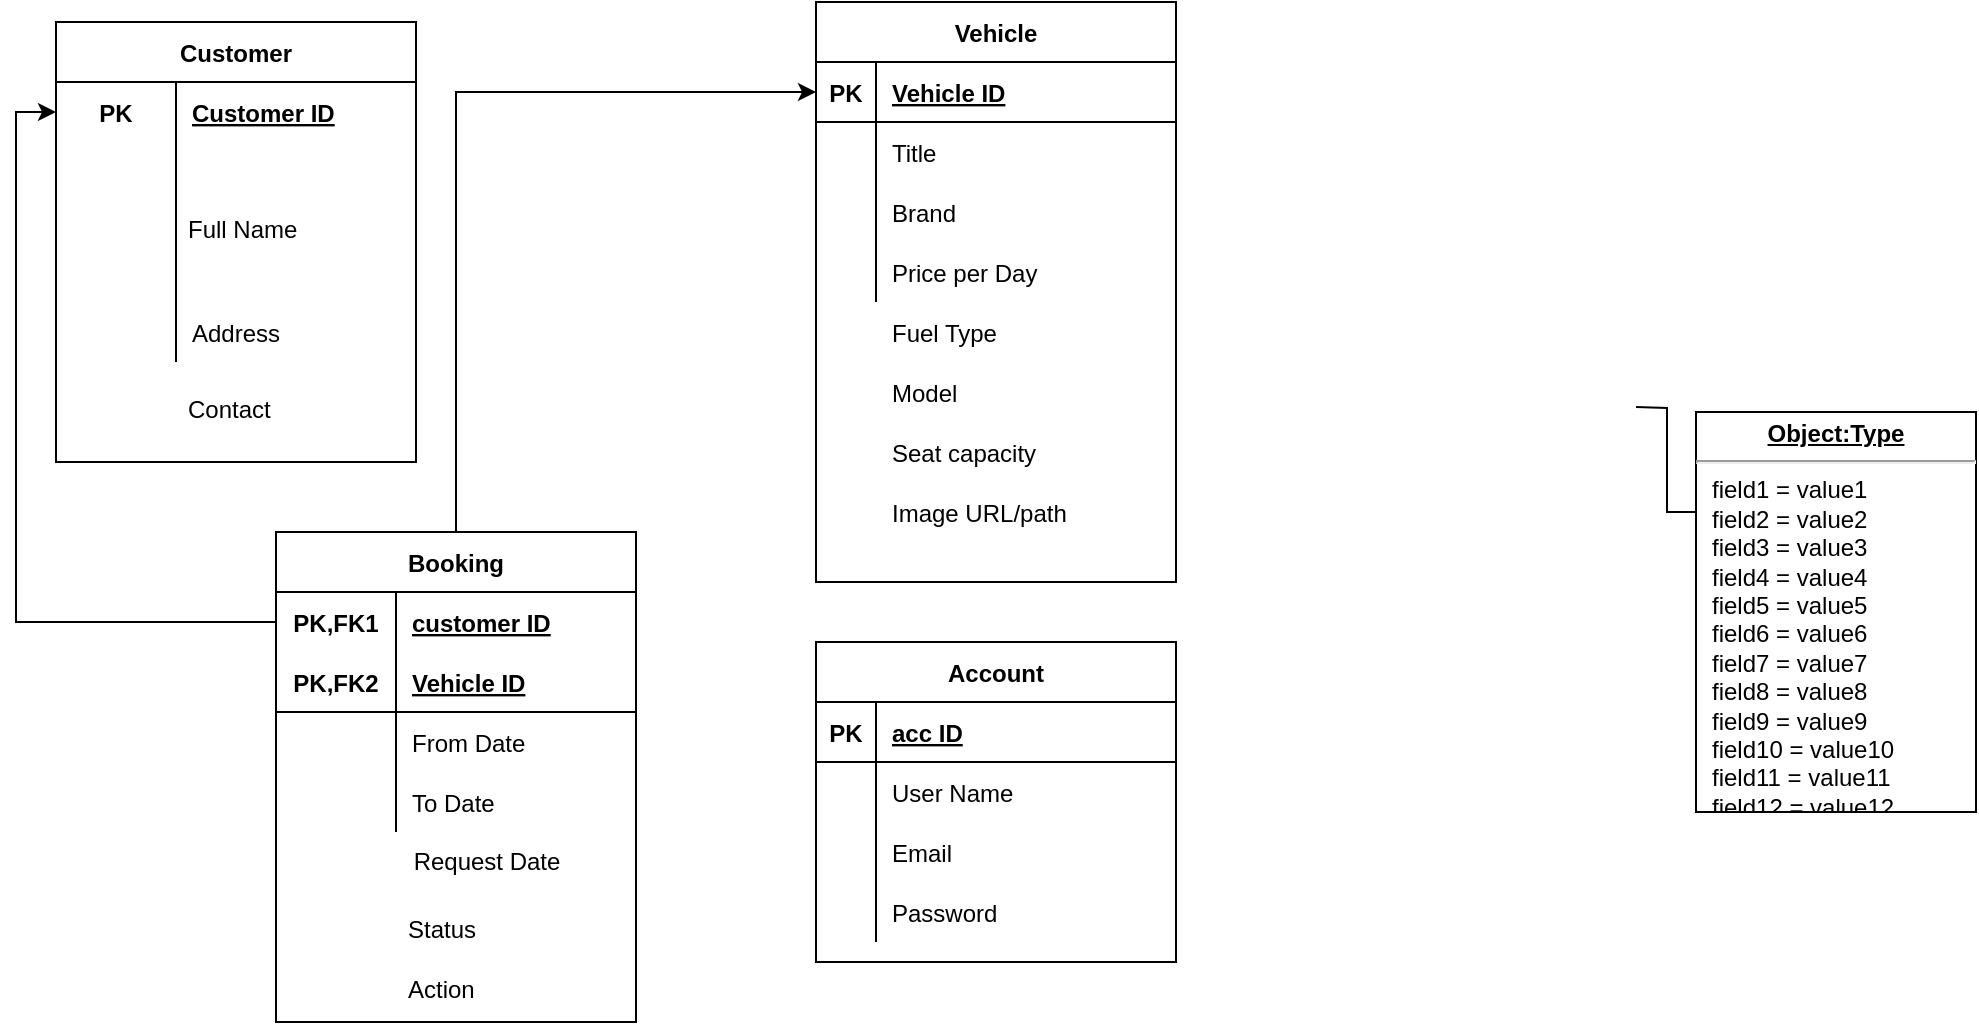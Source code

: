 <mxfile version="14.9.9" type="github">
  <diagram name="Page-1" id="a7904f86-f2b4-8e86-fa97-74104820619b">
    <mxGraphModel dx="868" dy="442" grid="1" gridSize="10" guides="1" tooltips="1" connect="1" arrows="1" fold="1" page="1" pageScale="1" pageWidth="1100" pageHeight="850" background="none" math="0" shadow="0">
      <root>
        <mxCell id="0" />
        <mxCell id="1" parent="0" />
        <mxCell id="24794b860abc3c2d-43" style="edgeStyle=orthogonalEdgeStyle;rounded=0;html=1;exitX=1;exitY=0.75;entryX=0;entryY=0.25;labelBackgroundColor=none;endArrow=none;endFill=0;endSize=8;fontFamily=Verdana;fontSize=12;align=left;" parent="1" target="24794b860abc3c2d-29" edge="1">
          <mxGeometry relative="1" as="geometry">
            <mxPoint x="910" y="282.5" as="sourcePoint" />
          </mxGeometry>
        </mxCell>
        <mxCell id="24794b860abc3c2d-29" value="&lt;p style=&quot;margin: 0px ; margin-top: 4px ; text-align: center ; text-decoration: underline&quot;&gt;&lt;b&gt;Object:Type&lt;/b&gt;&lt;/p&gt;&lt;hr&gt;&lt;p style=&quot;margin: 0px ; margin-left: 8px&quot;&gt;field1 = value1&lt;br&gt;field2 = value2&lt;br&gt;field3 = value3&lt;/p&gt;&lt;p style=&quot;margin: 0px ; margin-left: 8px&quot;&gt;field4 = value4&lt;br&gt;&lt;/p&gt;&lt;p style=&quot;margin: 0px ; margin-left: 8px&quot;&gt;field5 = value5&lt;br&gt;&lt;/p&gt;&lt;p style=&quot;margin: 0px ; margin-left: 8px&quot;&gt;field6 = value6&lt;br&gt;&lt;/p&gt;&lt;p style=&quot;margin: 0px ; margin-left: 8px&quot;&gt;field7 = value7&lt;br&gt;&lt;/p&gt;&lt;p style=&quot;margin: 0px ; margin-left: 8px&quot;&gt;field8 = value8&lt;br&gt;&lt;/p&gt;&lt;p style=&quot;margin: 0px ; margin-left: 8px&quot;&gt;field9 = value9&lt;br&gt;&lt;/p&gt;&lt;p style=&quot;margin: 0px ; margin-left: 8px&quot;&gt;field10 = value10&lt;br&gt;&lt;/p&gt;&lt;p style=&quot;margin: 0px ; margin-left: 8px&quot;&gt;field11 = value11&lt;br&gt;&lt;/p&gt;&lt;p style=&quot;margin: 0px ; margin-left: 8px&quot;&gt;field12 = value12&lt;/p&gt;" style="verticalAlign=top;align=left;overflow=fill;fontSize=12;fontFamily=Helvetica;html=1;rounded=0;shadow=0;comic=0;labelBackgroundColor=none;strokeWidth=1" parent="1" vertex="1">
          <mxGeometry x="940" y="285" width="140" height="200" as="geometry" />
        </mxCell>
        <mxCell id="gxLRlEJXZUWJewwi8tyI-14" value="Customer" style="shape=table;startSize=30;container=1;collapsible=1;childLayout=tableLayout;fixedRows=1;rowLines=0;fontStyle=1;align=center;resizeLast=1;" vertex="1" parent="1">
          <mxGeometry x="120" y="90" width="180" height="220" as="geometry" />
        </mxCell>
        <mxCell id="gxLRlEJXZUWJewwi8tyI-15" value="" style="shape=partialRectangle;collapsible=0;dropTarget=0;pointerEvents=0;fillColor=none;top=0;left=0;bottom=0;right=0;points=[[0,0.5],[1,0.5]];portConstraint=eastwest;" vertex="1" parent="gxLRlEJXZUWJewwi8tyI-14">
          <mxGeometry y="30" width="180" height="30" as="geometry" />
        </mxCell>
        <mxCell id="gxLRlEJXZUWJewwi8tyI-16" value="PK" style="shape=partialRectangle;connectable=0;fillColor=none;top=0;left=0;bottom=0;right=0;fontStyle=1;overflow=hidden;" vertex="1" parent="gxLRlEJXZUWJewwi8tyI-15">
          <mxGeometry width="60" height="30" as="geometry" />
        </mxCell>
        <mxCell id="gxLRlEJXZUWJewwi8tyI-17" value="Customer ID" style="shape=partialRectangle;connectable=0;fillColor=none;top=0;left=0;bottom=0;right=0;align=left;spacingLeft=6;fontStyle=5;overflow=hidden;" vertex="1" parent="gxLRlEJXZUWJewwi8tyI-15">
          <mxGeometry x="60" width="120" height="30" as="geometry" />
        </mxCell>
        <mxCell id="gxLRlEJXZUWJewwi8tyI-21" value="" style="shape=partialRectangle;collapsible=0;dropTarget=0;pointerEvents=0;fillColor=none;top=0;left=0;bottom=0;right=0;points=[[0,0.5],[1,0.5]];portConstraint=eastwest;" vertex="1" parent="gxLRlEJXZUWJewwi8tyI-14">
          <mxGeometry y="60" width="180" height="80" as="geometry" />
        </mxCell>
        <mxCell id="gxLRlEJXZUWJewwi8tyI-22" value="" style="shape=partialRectangle;connectable=0;fillColor=none;top=0;left=0;bottom=0;right=0;editable=1;overflow=hidden;" vertex="1" parent="gxLRlEJXZUWJewwi8tyI-21">
          <mxGeometry width="60" height="80" as="geometry" />
        </mxCell>
        <mxCell id="gxLRlEJXZUWJewwi8tyI-23" value="" style="shape=partialRectangle;connectable=0;fillColor=none;top=0;left=0;bottom=0;right=0;align=left;spacingLeft=6;overflow=hidden;" vertex="1" parent="gxLRlEJXZUWJewwi8tyI-21">
          <mxGeometry x="60" width="120" height="80" as="geometry" />
        </mxCell>
        <mxCell id="gxLRlEJXZUWJewwi8tyI-24" value="" style="shape=partialRectangle;collapsible=0;dropTarget=0;pointerEvents=0;fillColor=none;top=0;left=0;bottom=0;right=0;points=[[0,0.5],[1,0.5]];portConstraint=eastwest;" vertex="1" parent="gxLRlEJXZUWJewwi8tyI-14">
          <mxGeometry y="140" width="180" height="30" as="geometry" />
        </mxCell>
        <mxCell id="gxLRlEJXZUWJewwi8tyI-25" value="" style="shape=partialRectangle;connectable=0;fillColor=none;top=0;left=0;bottom=0;right=0;editable=1;overflow=hidden;" vertex="1" parent="gxLRlEJXZUWJewwi8tyI-24">
          <mxGeometry width="60" height="30" as="geometry" />
        </mxCell>
        <mxCell id="gxLRlEJXZUWJewwi8tyI-26" value="Address" style="shape=partialRectangle;connectable=0;fillColor=none;top=0;left=0;bottom=0;right=0;align=left;spacingLeft=6;overflow=hidden;" vertex="1" parent="gxLRlEJXZUWJewwi8tyI-24">
          <mxGeometry x="60" width="120" height="30" as="geometry" />
        </mxCell>
        <mxCell id="gxLRlEJXZUWJewwi8tyI-31" value="Full Name" style="text;strokeColor=none;fillColor=none;spacingLeft=4;spacingRight=4;overflow=hidden;rotatable=0;points=[[0,0.5],[1,0.5]];portConstraint=eastwest;fontSize=12;align=left;" vertex="1" parent="1">
          <mxGeometry x="180" y="180" width="140" height="30" as="geometry" />
        </mxCell>
        <mxCell id="gxLRlEJXZUWJewwi8tyI-33" value="Contact" style="text;strokeColor=none;fillColor=none;spacingLeft=4;spacingRight=4;overflow=hidden;rotatable=0;points=[[0,0.5],[1,0.5]];portConstraint=eastwest;fontSize=12;align=left;" vertex="1" parent="1">
          <mxGeometry x="180" y="270" width="110" height="30" as="geometry" />
        </mxCell>
        <mxCell id="gxLRlEJXZUWJewwi8tyI-34" value="Vehicle" style="shape=table;startSize=30;container=1;collapsible=1;childLayout=tableLayout;fixedRows=1;rowLines=0;fontStyle=1;align=center;resizeLast=1;fontColor=#000000;" vertex="1" parent="1">
          <mxGeometry x="500" y="80" width="180" height="290" as="geometry" />
        </mxCell>
        <mxCell id="gxLRlEJXZUWJewwi8tyI-35" value="" style="shape=partialRectangle;collapsible=0;dropTarget=0;pointerEvents=0;fillColor=none;top=0;left=0;bottom=1;right=0;points=[[0,0.5],[1,0.5]];portConstraint=eastwest;" vertex="1" parent="gxLRlEJXZUWJewwi8tyI-34">
          <mxGeometry y="30" width="180" height="30" as="geometry" />
        </mxCell>
        <mxCell id="gxLRlEJXZUWJewwi8tyI-36" value="PK" style="shape=partialRectangle;connectable=0;fillColor=none;top=0;left=0;bottom=0;right=0;fontStyle=1;overflow=hidden;" vertex="1" parent="gxLRlEJXZUWJewwi8tyI-35">
          <mxGeometry width="30" height="30" as="geometry" />
        </mxCell>
        <mxCell id="gxLRlEJXZUWJewwi8tyI-37" value="Vehicle ID" style="shape=partialRectangle;connectable=0;fillColor=none;top=0;left=0;bottom=0;right=0;align=left;spacingLeft=6;fontStyle=5;overflow=hidden;" vertex="1" parent="gxLRlEJXZUWJewwi8tyI-35">
          <mxGeometry x="30" width="150" height="30" as="geometry" />
        </mxCell>
        <mxCell id="gxLRlEJXZUWJewwi8tyI-38" value="" style="shape=partialRectangle;collapsible=0;dropTarget=0;pointerEvents=0;fillColor=none;top=0;left=0;bottom=0;right=0;points=[[0,0.5],[1,0.5]];portConstraint=eastwest;" vertex="1" parent="gxLRlEJXZUWJewwi8tyI-34">
          <mxGeometry y="60" width="180" height="30" as="geometry" />
        </mxCell>
        <mxCell id="gxLRlEJXZUWJewwi8tyI-39" value="" style="shape=partialRectangle;connectable=0;fillColor=none;top=0;left=0;bottom=0;right=0;editable=1;overflow=hidden;" vertex="1" parent="gxLRlEJXZUWJewwi8tyI-38">
          <mxGeometry width="30" height="30" as="geometry" />
        </mxCell>
        <mxCell id="gxLRlEJXZUWJewwi8tyI-40" value="Title" style="shape=partialRectangle;connectable=0;fillColor=none;top=0;left=0;bottom=0;right=0;align=left;spacingLeft=6;overflow=hidden;" vertex="1" parent="gxLRlEJXZUWJewwi8tyI-38">
          <mxGeometry x="30" width="150" height="30" as="geometry" />
        </mxCell>
        <mxCell id="gxLRlEJXZUWJewwi8tyI-41" value="" style="shape=partialRectangle;collapsible=0;dropTarget=0;pointerEvents=0;fillColor=none;top=0;left=0;bottom=0;right=0;points=[[0,0.5],[1,0.5]];portConstraint=eastwest;" vertex="1" parent="gxLRlEJXZUWJewwi8tyI-34">
          <mxGeometry y="90" width="180" height="30" as="geometry" />
        </mxCell>
        <mxCell id="gxLRlEJXZUWJewwi8tyI-42" value="" style="shape=partialRectangle;connectable=0;fillColor=none;top=0;left=0;bottom=0;right=0;editable=1;overflow=hidden;" vertex="1" parent="gxLRlEJXZUWJewwi8tyI-41">
          <mxGeometry width="30" height="30" as="geometry" />
        </mxCell>
        <mxCell id="gxLRlEJXZUWJewwi8tyI-43" value="Brand" style="shape=partialRectangle;connectable=0;fillColor=none;top=0;left=0;bottom=0;right=0;align=left;spacingLeft=6;overflow=hidden;" vertex="1" parent="gxLRlEJXZUWJewwi8tyI-41">
          <mxGeometry x="30" width="150" height="30" as="geometry" />
        </mxCell>
        <mxCell id="gxLRlEJXZUWJewwi8tyI-44" value="" style="shape=partialRectangle;collapsible=0;dropTarget=0;pointerEvents=0;fillColor=none;top=0;left=0;bottom=0;right=0;points=[[0,0.5],[1,0.5]];portConstraint=eastwest;" vertex="1" parent="gxLRlEJXZUWJewwi8tyI-34">
          <mxGeometry y="120" width="180" height="30" as="geometry" />
        </mxCell>
        <mxCell id="gxLRlEJXZUWJewwi8tyI-45" value="" style="shape=partialRectangle;connectable=0;fillColor=none;top=0;left=0;bottom=0;right=0;editable=1;overflow=hidden;" vertex="1" parent="gxLRlEJXZUWJewwi8tyI-44">
          <mxGeometry width="30" height="30" as="geometry" />
        </mxCell>
        <mxCell id="gxLRlEJXZUWJewwi8tyI-46" value="Price per Day" style="shape=partialRectangle;connectable=0;fillColor=none;top=0;left=0;bottom=0;right=0;align=left;spacingLeft=6;overflow=hidden;" vertex="1" parent="gxLRlEJXZUWJewwi8tyI-44">
          <mxGeometry x="30" width="150" height="30" as="geometry" />
        </mxCell>
        <mxCell id="gxLRlEJXZUWJewwi8tyI-47" value="Fuel Type" style="shape=partialRectangle;connectable=0;fillColor=none;top=0;left=0;bottom=0;right=0;align=left;spacingLeft=6;overflow=hidden;" vertex="1" parent="1">
          <mxGeometry x="530" y="230" width="150" height="30" as="geometry" />
        </mxCell>
        <mxCell id="gxLRlEJXZUWJewwi8tyI-48" value="Model" style="shape=partialRectangle;connectable=0;fillColor=none;top=0;left=0;bottom=0;right=0;align=left;spacingLeft=6;overflow=hidden;" vertex="1" parent="1">
          <mxGeometry x="530" y="260" width="150" height="30" as="geometry" />
        </mxCell>
        <mxCell id="gxLRlEJXZUWJewwi8tyI-49" value="Seat capacity" style="shape=partialRectangle;connectable=0;fillColor=none;top=0;left=0;bottom=0;right=0;align=left;spacingLeft=6;overflow=hidden;" vertex="1" parent="1">
          <mxGeometry x="530" y="290" width="150" height="30" as="geometry" />
        </mxCell>
        <mxCell id="gxLRlEJXZUWJewwi8tyI-50" value="Image URL/path" style="shape=partialRectangle;connectable=0;fillColor=none;top=0;left=0;bottom=0;right=0;align=left;spacingLeft=6;overflow=hidden;" vertex="1" parent="1">
          <mxGeometry x="530" y="320" width="150" height="30" as="geometry" />
        </mxCell>
        <mxCell id="gxLRlEJXZUWJewwi8tyI-94" style="edgeStyle=orthogonalEdgeStyle;rounded=0;orthogonalLoop=1;jettySize=auto;html=1;entryX=0;entryY=0.5;entryDx=0;entryDy=0;fontColor=#000000;" edge="1" parent="1" source="gxLRlEJXZUWJewwi8tyI-64" target="gxLRlEJXZUWJewwi8tyI-35">
          <mxGeometry relative="1" as="geometry" />
        </mxCell>
        <mxCell id="gxLRlEJXZUWJewwi8tyI-64" value="Booking" style="shape=table;startSize=30;container=1;collapsible=1;childLayout=tableLayout;fixedRows=1;rowLines=0;fontStyle=1;align=center;resizeLast=1;fontColor=#000000;" vertex="1" parent="1">
          <mxGeometry x="230" y="345" width="180" height="245" as="geometry" />
        </mxCell>
        <mxCell id="gxLRlEJXZUWJewwi8tyI-65" value="" style="shape=partialRectangle;collapsible=0;dropTarget=0;pointerEvents=0;fillColor=none;top=0;left=0;bottom=0;right=0;points=[[0,0.5],[1,0.5]];portConstraint=eastwest;" vertex="1" parent="gxLRlEJXZUWJewwi8tyI-64">
          <mxGeometry y="30" width="180" height="30" as="geometry" />
        </mxCell>
        <mxCell id="gxLRlEJXZUWJewwi8tyI-66" value="PK,FK1" style="shape=partialRectangle;connectable=0;fillColor=none;top=0;left=0;bottom=0;right=0;fontStyle=1;overflow=hidden;" vertex="1" parent="gxLRlEJXZUWJewwi8tyI-65">
          <mxGeometry width="60" height="30" as="geometry" />
        </mxCell>
        <mxCell id="gxLRlEJXZUWJewwi8tyI-67" value="customer ID" style="shape=partialRectangle;connectable=0;fillColor=none;top=0;left=0;bottom=0;right=0;align=left;spacingLeft=6;fontStyle=5;overflow=hidden;" vertex="1" parent="gxLRlEJXZUWJewwi8tyI-65">
          <mxGeometry x="60" width="120" height="30" as="geometry" />
        </mxCell>
        <mxCell id="gxLRlEJXZUWJewwi8tyI-68" value="" style="shape=partialRectangle;collapsible=0;dropTarget=0;pointerEvents=0;fillColor=none;top=0;left=0;bottom=1;right=0;points=[[0,0.5],[1,0.5]];portConstraint=eastwest;" vertex="1" parent="gxLRlEJXZUWJewwi8tyI-64">
          <mxGeometry y="60" width="180" height="30" as="geometry" />
        </mxCell>
        <mxCell id="gxLRlEJXZUWJewwi8tyI-69" value="PK,FK2" style="shape=partialRectangle;connectable=0;fillColor=none;top=0;left=0;bottom=0;right=0;fontStyle=1;overflow=hidden;" vertex="1" parent="gxLRlEJXZUWJewwi8tyI-68">
          <mxGeometry width="60" height="30" as="geometry" />
        </mxCell>
        <mxCell id="gxLRlEJXZUWJewwi8tyI-70" value="Vehicle ID" style="shape=partialRectangle;connectable=0;fillColor=none;top=0;left=0;bottom=0;right=0;align=left;spacingLeft=6;fontStyle=5;overflow=hidden;" vertex="1" parent="gxLRlEJXZUWJewwi8tyI-68">
          <mxGeometry x="60" width="120" height="30" as="geometry" />
        </mxCell>
        <mxCell id="gxLRlEJXZUWJewwi8tyI-71" value="" style="shape=partialRectangle;collapsible=0;dropTarget=0;pointerEvents=0;fillColor=none;top=0;left=0;bottom=0;right=0;points=[[0,0.5],[1,0.5]];portConstraint=eastwest;" vertex="1" parent="gxLRlEJXZUWJewwi8tyI-64">
          <mxGeometry y="90" width="180" height="30" as="geometry" />
        </mxCell>
        <mxCell id="gxLRlEJXZUWJewwi8tyI-72" value="" style="shape=partialRectangle;connectable=0;fillColor=none;top=0;left=0;bottom=0;right=0;editable=1;overflow=hidden;" vertex="1" parent="gxLRlEJXZUWJewwi8tyI-71">
          <mxGeometry width="60" height="30" as="geometry" />
        </mxCell>
        <mxCell id="gxLRlEJXZUWJewwi8tyI-73" value="From Date" style="shape=partialRectangle;connectable=0;fillColor=none;top=0;left=0;bottom=0;right=0;align=left;spacingLeft=6;overflow=hidden;" vertex="1" parent="gxLRlEJXZUWJewwi8tyI-71">
          <mxGeometry x="60" width="120" height="30" as="geometry" />
        </mxCell>
        <mxCell id="gxLRlEJXZUWJewwi8tyI-74" value="" style="shape=partialRectangle;collapsible=0;dropTarget=0;pointerEvents=0;fillColor=none;top=0;left=0;bottom=0;right=0;points=[[0,0.5],[1,0.5]];portConstraint=eastwest;" vertex="1" parent="gxLRlEJXZUWJewwi8tyI-64">
          <mxGeometry y="120" width="180" height="30" as="geometry" />
        </mxCell>
        <mxCell id="gxLRlEJXZUWJewwi8tyI-75" value="" style="shape=partialRectangle;connectable=0;fillColor=none;top=0;left=0;bottom=0;right=0;editable=1;overflow=hidden;" vertex="1" parent="gxLRlEJXZUWJewwi8tyI-74">
          <mxGeometry width="60" height="30" as="geometry" />
        </mxCell>
        <mxCell id="gxLRlEJXZUWJewwi8tyI-76" value="To Date" style="shape=partialRectangle;connectable=0;fillColor=none;top=0;left=0;bottom=0;right=0;align=left;spacingLeft=6;overflow=hidden;" vertex="1" parent="gxLRlEJXZUWJewwi8tyI-74">
          <mxGeometry x="60" width="120" height="30" as="geometry" />
        </mxCell>
        <mxCell id="gxLRlEJXZUWJewwi8tyI-95" style="edgeStyle=orthogonalEdgeStyle;rounded=0;orthogonalLoop=1;jettySize=auto;html=1;entryX=0;entryY=0.5;entryDx=0;entryDy=0;fontColor=#000000;" edge="1" parent="1" source="gxLRlEJXZUWJewwi8tyI-65" target="gxLRlEJXZUWJewwi8tyI-15">
          <mxGeometry relative="1" as="geometry" />
        </mxCell>
        <mxCell id="gxLRlEJXZUWJewwi8tyI-96" value="Request Date" style="text;html=1;resizable=0;autosize=1;align=center;verticalAlign=middle;points=[];fillColor=none;strokeColor=none;rounded=0;fontColor=#000000;" vertex="1" parent="1">
          <mxGeometry x="290" y="500" width="90" height="20" as="geometry" />
        </mxCell>
        <mxCell id="gxLRlEJXZUWJewwi8tyI-97" value="Status" style="text;strokeColor=none;fillColor=none;spacingLeft=4;spacingRight=4;overflow=hidden;rotatable=0;points=[[0,0.5],[1,0.5]];portConstraint=eastwest;fontSize=12;fontColor=#000000;align=left;" vertex="1" parent="1">
          <mxGeometry x="290" y="530" width="110" height="30" as="geometry" />
        </mxCell>
        <mxCell id="gxLRlEJXZUWJewwi8tyI-98" value="Action" style="text;strokeColor=none;fillColor=none;spacingLeft=4;spacingRight=4;overflow=hidden;rotatable=0;points=[[0,0.5],[1,0.5]];portConstraint=eastwest;fontSize=12;fontColor=#000000;align=left;" vertex="1" parent="1">
          <mxGeometry x="290" y="560" width="105" height="30" as="geometry" />
        </mxCell>
        <mxCell id="gxLRlEJXZUWJewwi8tyI-103" value="Account" style="shape=table;startSize=30;container=1;collapsible=1;childLayout=tableLayout;fixedRows=1;rowLines=0;fontStyle=1;align=center;resizeLast=1;fontColor=#000000;" vertex="1" parent="1">
          <mxGeometry x="500" y="400" width="180" height="160" as="geometry" />
        </mxCell>
        <mxCell id="gxLRlEJXZUWJewwi8tyI-104" value="" style="shape=partialRectangle;collapsible=0;dropTarget=0;pointerEvents=0;fillColor=none;top=0;left=0;bottom=1;right=0;points=[[0,0.5],[1,0.5]];portConstraint=eastwest;" vertex="1" parent="gxLRlEJXZUWJewwi8tyI-103">
          <mxGeometry y="30" width="180" height="30" as="geometry" />
        </mxCell>
        <mxCell id="gxLRlEJXZUWJewwi8tyI-105" value="PK" style="shape=partialRectangle;connectable=0;fillColor=none;top=0;left=0;bottom=0;right=0;fontStyle=1;overflow=hidden;" vertex="1" parent="gxLRlEJXZUWJewwi8tyI-104">
          <mxGeometry width="30" height="30" as="geometry" />
        </mxCell>
        <mxCell id="gxLRlEJXZUWJewwi8tyI-106" value="acc ID" style="shape=partialRectangle;connectable=0;fillColor=none;top=0;left=0;bottom=0;right=0;align=left;spacingLeft=6;fontStyle=5;overflow=hidden;" vertex="1" parent="gxLRlEJXZUWJewwi8tyI-104">
          <mxGeometry x="30" width="150" height="30" as="geometry" />
        </mxCell>
        <mxCell id="gxLRlEJXZUWJewwi8tyI-107" value="" style="shape=partialRectangle;collapsible=0;dropTarget=0;pointerEvents=0;fillColor=none;top=0;left=0;bottom=0;right=0;points=[[0,0.5],[1,0.5]];portConstraint=eastwest;" vertex="1" parent="gxLRlEJXZUWJewwi8tyI-103">
          <mxGeometry y="60" width="180" height="30" as="geometry" />
        </mxCell>
        <mxCell id="gxLRlEJXZUWJewwi8tyI-108" value="" style="shape=partialRectangle;connectable=0;fillColor=none;top=0;left=0;bottom=0;right=0;editable=1;overflow=hidden;" vertex="1" parent="gxLRlEJXZUWJewwi8tyI-107">
          <mxGeometry width="30" height="30" as="geometry" />
        </mxCell>
        <mxCell id="gxLRlEJXZUWJewwi8tyI-109" value="User Name" style="shape=partialRectangle;connectable=0;fillColor=none;top=0;left=0;bottom=0;right=0;align=left;spacingLeft=6;overflow=hidden;" vertex="1" parent="gxLRlEJXZUWJewwi8tyI-107">
          <mxGeometry x="30" width="150" height="30" as="geometry" />
        </mxCell>
        <mxCell id="gxLRlEJXZUWJewwi8tyI-110" value="" style="shape=partialRectangle;collapsible=0;dropTarget=0;pointerEvents=0;fillColor=none;top=0;left=0;bottom=0;right=0;points=[[0,0.5],[1,0.5]];portConstraint=eastwest;" vertex="1" parent="gxLRlEJXZUWJewwi8tyI-103">
          <mxGeometry y="90" width="180" height="30" as="geometry" />
        </mxCell>
        <mxCell id="gxLRlEJXZUWJewwi8tyI-111" value="" style="shape=partialRectangle;connectable=0;fillColor=none;top=0;left=0;bottom=0;right=0;editable=1;overflow=hidden;" vertex="1" parent="gxLRlEJXZUWJewwi8tyI-110">
          <mxGeometry width="30" height="30" as="geometry" />
        </mxCell>
        <mxCell id="gxLRlEJXZUWJewwi8tyI-112" value="Email" style="shape=partialRectangle;connectable=0;fillColor=none;top=0;left=0;bottom=0;right=0;align=left;spacingLeft=6;overflow=hidden;" vertex="1" parent="gxLRlEJXZUWJewwi8tyI-110">
          <mxGeometry x="30" width="150" height="30" as="geometry" />
        </mxCell>
        <mxCell id="gxLRlEJXZUWJewwi8tyI-113" value="" style="shape=partialRectangle;collapsible=0;dropTarget=0;pointerEvents=0;fillColor=none;top=0;left=0;bottom=0;right=0;points=[[0,0.5],[1,0.5]];portConstraint=eastwest;" vertex="1" parent="gxLRlEJXZUWJewwi8tyI-103">
          <mxGeometry y="120" width="180" height="30" as="geometry" />
        </mxCell>
        <mxCell id="gxLRlEJXZUWJewwi8tyI-114" value="" style="shape=partialRectangle;connectable=0;fillColor=none;top=0;left=0;bottom=0;right=0;editable=1;overflow=hidden;" vertex="1" parent="gxLRlEJXZUWJewwi8tyI-113">
          <mxGeometry width="30" height="30" as="geometry" />
        </mxCell>
        <mxCell id="gxLRlEJXZUWJewwi8tyI-115" value="Password" style="shape=partialRectangle;connectable=0;fillColor=none;top=0;left=0;bottom=0;right=0;align=left;spacingLeft=6;overflow=hidden;" vertex="1" parent="gxLRlEJXZUWJewwi8tyI-113">
          <mxGeometry x="30" width="150" height="30" as="geometry" />
        </mxCell>
      </root>
    </mxGraphModel>
  </diagram>
</mxfile>
